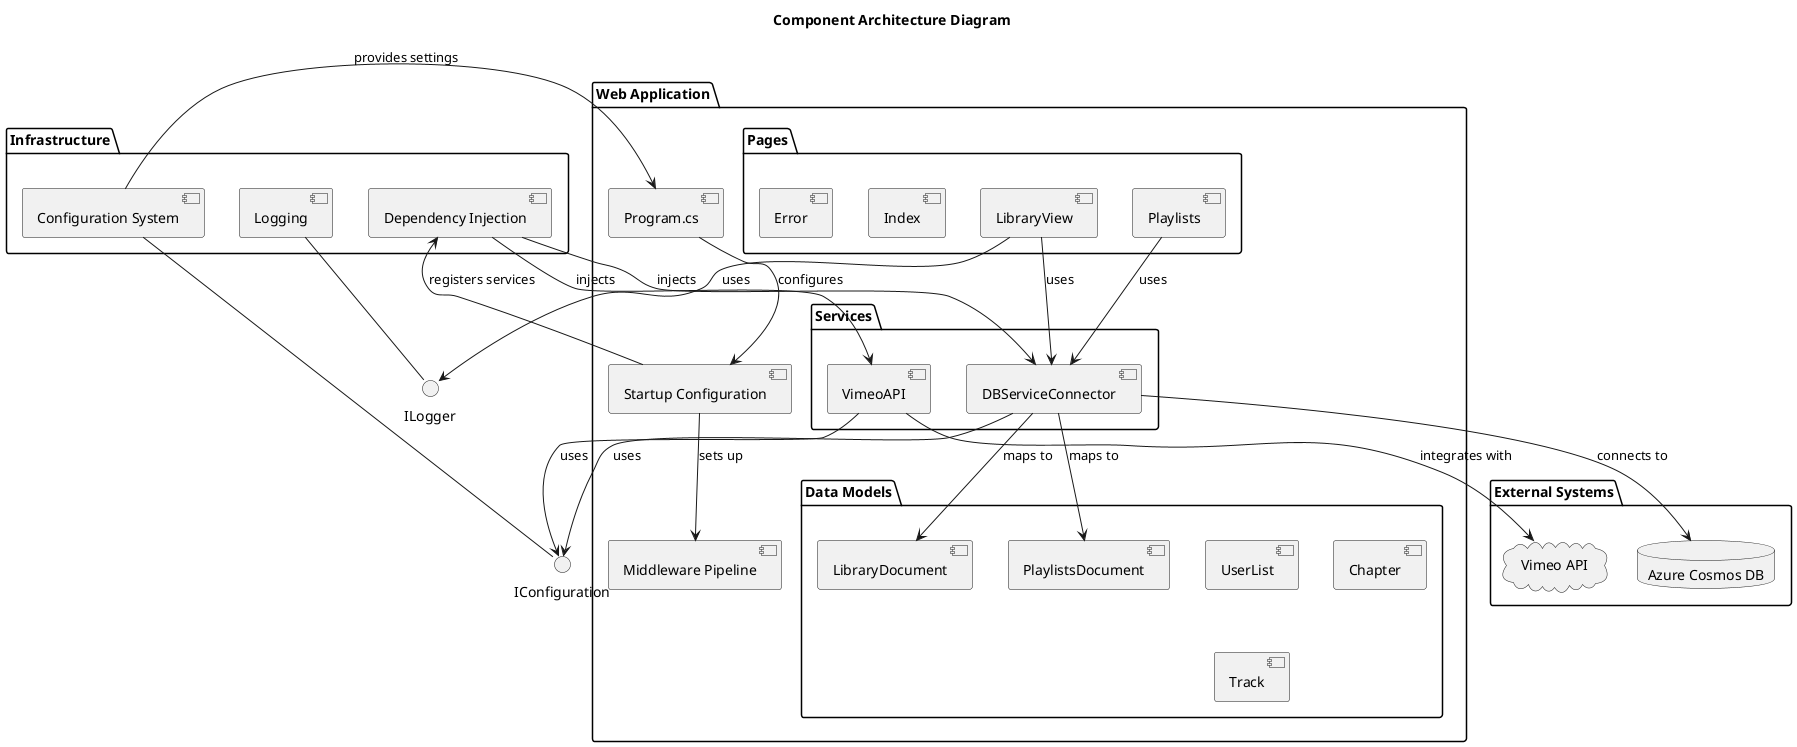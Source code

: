 @startuml arch-component-diagram


title Component Architecture Diagram

package "Web Application" {
  component [Program.cs] as program
  component [Startup Configuration] as startup
  component [Middleware Pipeline] as middleware
  
  package "Pages" {
    component [LibraryView] as libview
    component [Playlists] as playlists
    component [Index] as index
    component [Error] as error
  }
  
  package "Services" {
    component [DBServiceConnector] as dbservice
    component [VimeoAPI] as vimeoservice
  }
  
  package "Data Models" {
    component [LibraryDocument] as libdoc
    component [PlaylistsDocument] as playlistdoc
    component [UserList] as userlist
    component [Chapter] as chapter
    component [Track] as track
  }
}

package "External Systems" {
  database "Azure Cosmos DB" as cosmosdb
  cloud "Vimeo API" as vimeoapi
}

package "Infrastructure" {
  component [Configuration System] as config
  component [Dependency Injection] as di
  component [Logging] as logging
}

' Component relationships
program --> startup : configures
startup --> middleware : sets up
startup --> di : registers services
di --> dbservice : injects
di --> vimeoservice : injects
libview --> dbservice : uses
playlists --> dbservice : uses
dbservice --> cosmosdb : connects to
vimeoservice --> vimeoapi : integrates with
dbservice --> libdoc : maps to
dbservice --> playlistdoc : maps to
config --> program : provides settings

interface "IConfiguration" as iconfig
interface "ILogger" as ilogger

config - iconfig
logging - ilogger
dbservice --> iconfig : uses
vimeoservice --> iconfig : uses
libview --> ilogger : uses

@enduml
